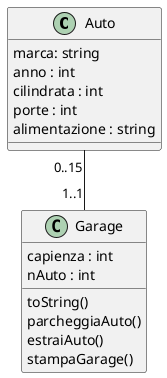@startuml

class Auto {
marca: string 
anno : int
cilindrata : int 
porte : int 
alimentazione : string 
}

class Garage {
capienza : int
nAuto : int
toString()
parcheggiaAuto()
estraiAuto()
stampaGarage()
}

Auto "0..15" -- "1..1" Garage

@enduml
